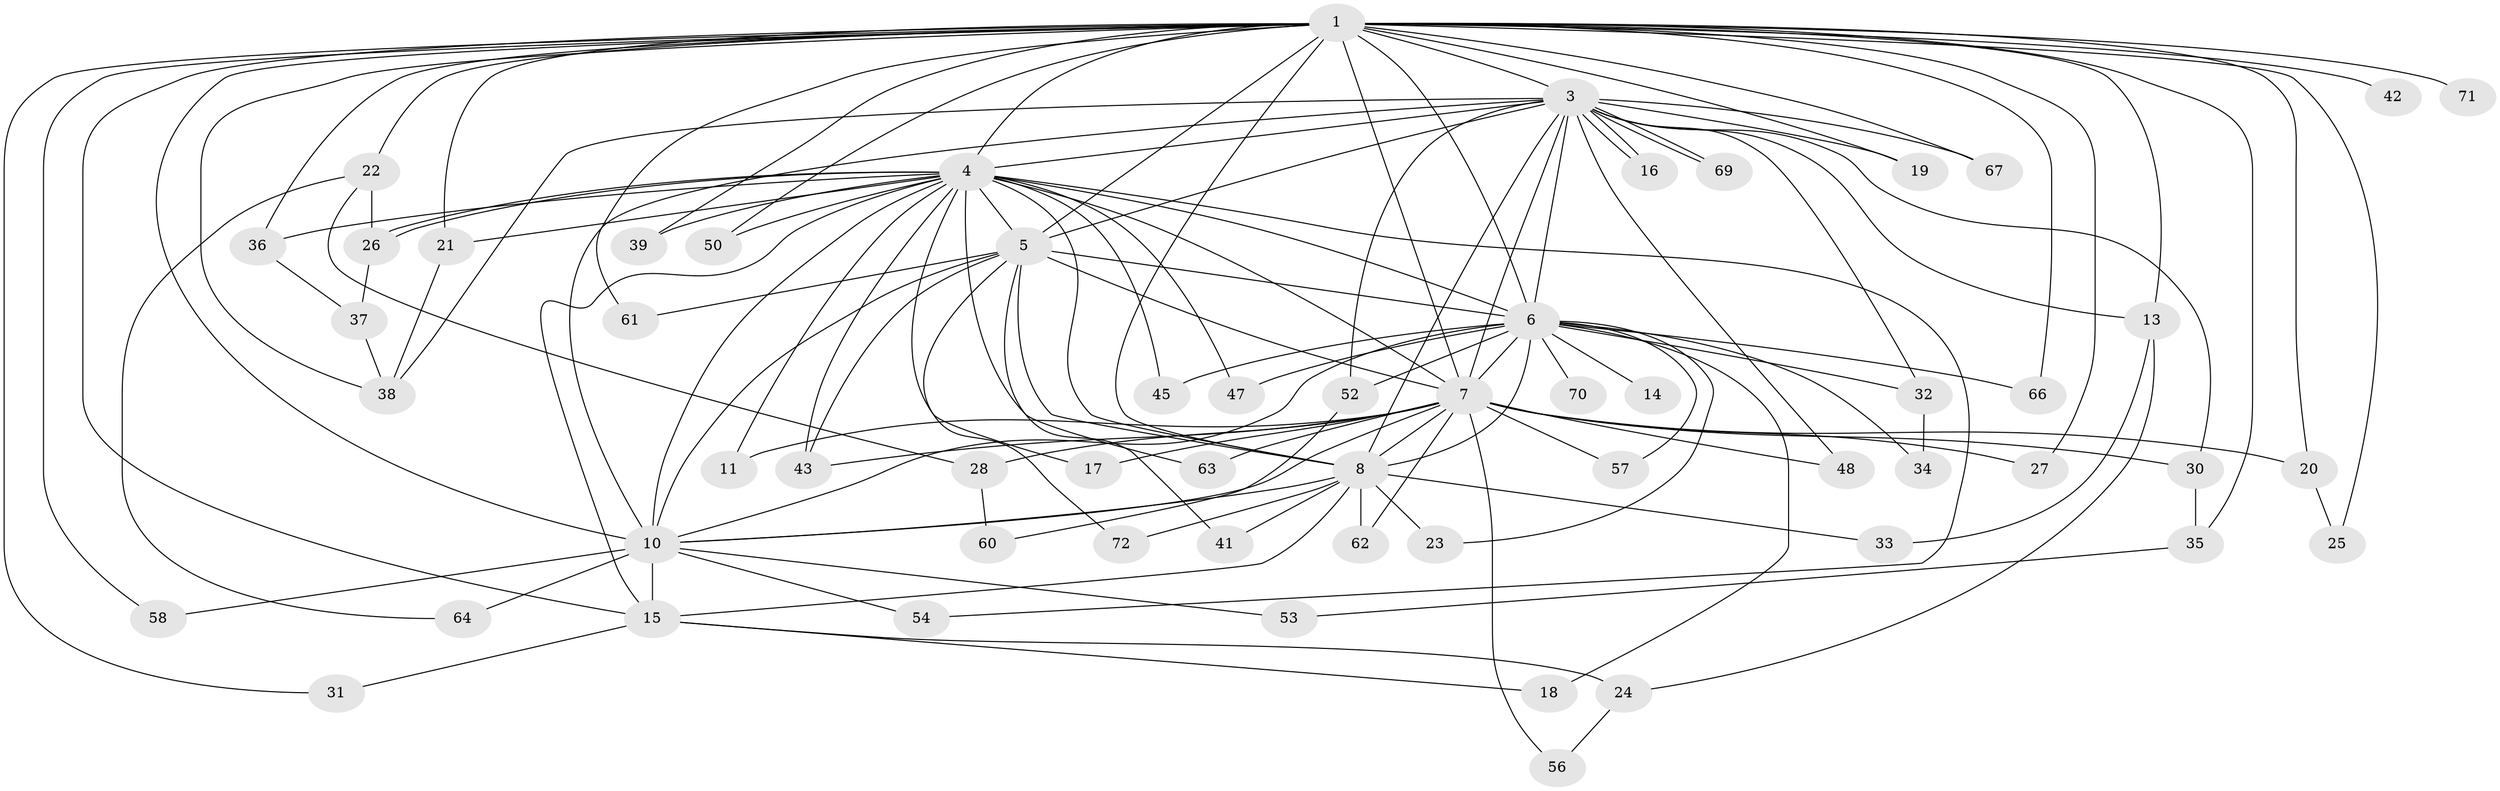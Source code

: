 // Generated by graph-tools (version 1.1) at 2025/51/02/27/25 19:51:47]
// undirected, 59 vertices, 131 edges
graph export_dot {
graph [start="1"]
  node [color=gray90,style=filled];
  1 [super="+2"];
  3 [super="+65"];
  4 [super="+12"];
  5 [super="+59"];
  6 [super="+9"];
  7 [super="+29"];
  8 [super="+55"];
  10 [super="+44"];
  11;
  13 [super="+51"];
  14;
  15 [super="+49"];
  16;
  17;
  18;
  19;
  20;
  21;
  22 [super="+40"];
  23;
  24;
  25;
  26;
  27;
  28;
  30;
  31;
  32;
  33;
  34;
  35;
  36;
  37 [super="+46"];
  38 [super="+68"];
  39;
  41;
  42;
  43;
  45;
  47;
  48;
  50;
  52;
  53;
  54;
  56;
  57;
  58;
  60;
  61;
  62;
  63;
  64;
  66;
  67;
  69;
  70;
  71;
  72;
  1 -- 3 [weight=2];
  1 -- 4 [weight=2];
  1 -- 5 [weight=2];
  1 -- 6 [weight=4];
  1 -- 7 [weight=2];
  1 -- 8 [weight=2];
  1 -- 10 [weight=2];
  1 -- 20;
  1 -- 21;
  1 -- 22 [weight=2];
  1 -- 31;
  1 -- 35;
  1 -- 36;
  1 -- 39;
  1 -- 42 [weight=2];
  1 -- 50;
  1 -- 66;
  1 -- 67;
  1 -- 71;
  1 -- 13;
  1 -- 19;
  1 -- 25;
  1 -- 27;
  1 -- 58;
  1 -- 61;
  1 -- 15;
  1 -- 38;
  3 -- 4;
  3 -- 5;
  3 -- 6 [weight=2];
  3 -- 7;
  3 -- 8 [weight=2];
  3 -- 10;
  3 -- 16;
  3 -- 16;
  3 -- 19;
  3 -- 30;
  3 -- 32;
  3 -- 38;
  3 -- 48;
  3 -- 52;
  3 -- 67;
  3 -- 69;
  3 -- 69;
  3 -- 13;
  4 -- 5;
  4 -- 6 [weight=3];
  4 -- 7;
  4 -- 8;
  4 -- 10 [weight=2];
  4 -- 11;
  4 -- 15;
  4 -- 17;
  4 -- 21;
  4 -- 26;
  4 -- 26;
  4 -- 36;
  4 -- 45;
  4 -- 47;
  4 -- 50;
  4 -- 63;
  4 -- 39;
  4 -- 54;
  4 -- 43;
  5 -- 6 [weight=2];
  5 -- 7;
  5 -- 8;
  5 -- 10;
  5 -- 41;
  5 -- 61;
  5 -- 72;
  5 -- 43;
  6 -- 7 [weight=3];
  6 -- 8 [weight=2];
  6 -- 10 [weight=2];
  6 -- 14 [weight=2];
  6 -- 18;
  6 -- 45;
  6 -- 52;
  6 -- 57;
  6 -- 66;
  6 -- 32;
  6 -- 34;
  6 -- 70;
  6 -- 47;
  6 -- 23;
  7 -- 8;
  7 -- 10;
  7 -- 11;
  7 -- 17;
  7 -- 20;
  7 -- 27;
  7 -- 28;
  7 -- 30;
  7 -- 43;
  7 -- 48;
  7 -- 56;
  7 -- 57;
  7 -- 62;
  7 -- 63;
  8 -- 10;
  8 -- 23;
  8 -- 33;
  8 -- 41;
  8 -- 62;
  8 -- 72;
  8 -- 15;
  10 -- 15;
  10 -- 54;
  10 -- 58;
  10 -- 64;
  10 -- 53;
  13 -- 24;
  13 -- 33;
  15 -- 18;
  15 -- 24;
  15 -- 31;
  20 -- 25;
  21 -- 38;
  22 -- 28;
  22 -- 64;
  22 -- 26;
  24 -- 56;
  26 -- 37;
  28 -- 60;
  30 -- 35;
  32 -- 34;
  35 -- 53;
  36 -- 37;
  37 -- 38;
  52 -- 60;
}
